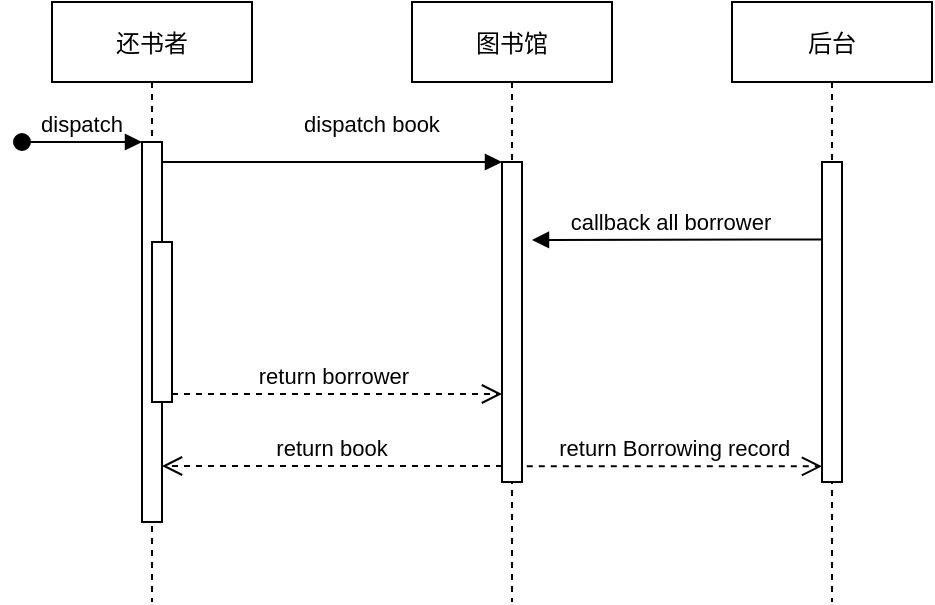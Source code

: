 <mxfile version="15.6.5" type="github">
  <diagram id="kgpKYQtTHZ0yAKxKKP6v" name="Page-1">
    <mxGraphModel dx="593" dy="313" grid="1" gridSize="10" guides="1" tooltips="1" connect="1" arrows="1" fold="1" page="1" pageScale="1" pageWidth="850" pageHeight="1100" math="0" shadow="0">
      <root>
        <mxCell id="0" />
        <mxCell id="1" parent="0" />
        <mxCell id="3nuBFxr9cyL0pnOWT2aG-1" value="还书者" style="shape=umlLifeline;perimeter=lifelinePerimeter;container=1;collapsible=0;recursiveResize=0;rounded=0;shadow=0;strokeWidth=1;fontColor=default;fillColor=default;strokeColor=default;" parent="1" vertex="1">
          <mxGeometry x="120" y="80" width="100" height="300" as="geometry" />
        </mxCell>
        <mxCell id="3nuBFxr9cyL0pnOWT2aG-2" value="" style="points=[];perimeter=orthogonalPerimeter;rounded=0;shadow=0;strokeWidth=1;fillColor=default;strokeColor=default;fontColor=default;" parent="3nuBFxr9cyL0pnOWT2aG-1" vertex="1">
          <mxGeometry x="45" y="70" width="10" height="190" as="geometry" />
        </mxCell>
        <mxCell id="3nuBFxr9cyL0pnOWT2aG-3" value="dispatch" style="verticalAlign=bottom;startArrow=oval;endArrow=block;startSize=8;shadow=0;strokeWidth=1;fillColor=default;strokeColor=default;fontColor=default;" parent="3nuBFxr9cyL0pnOWT2aG-1" target="3nuBFxr9cyL0pnOWT2aG-2" edge="1">
          <mxGeometry relative="1" as="geometry">
            <mxPoint x="-15" y="70" as="sourcePoint" />
          </mxGeometry>
        </mxCell>
        <mxCell id="3nuBFxr9cyL0pnOWT2aG-4" value="" style="points=[];perimeter=orthogonalPerimeter;rounded=0;shadow=0;strokeWidth=1;fillColor=default;strokeColor=default;fontColor=default;" parent="3nuBFxr9cyL0pnOWT2aG-1" vertex="1">
          <mxGeometry x="50" y="120" width="10" height="80" as="geometry" />
        </mxCell>
        <mxCell id="3nuBFxr9cyL0pnOWT2aG-5" value="图书馆" style="shape=umlLifeline;perimeter=lifelinePerimeter;container=1;collapsible=0;recursiveResize=0;rounded=0;shadow=0;strokeWidth=1;fillColor=default;strokeColor=default;fontColor=default;" parent="1" vertex="1">
          <mxGeometry x="300" y="80" width="100" height="300" as="geometry" />
        </mxCell>
        <mxCell id="3nuBFxr9cyL0pnOWT2aG-6" value="" style="points=[];perimeter=orthogonalPerimeter;rounded=0;shadow=0;strokeWidth=1;fillColor=default;strokeColor=default;fontColor=default;" parent="3nuBFxr9cyL0pnOWT2aG-5" vertex="1">
          <mxGeometry x="45" y="80" width="10" height="160" as="geometry" />
        </mxCell>
        <mxCell id="3nuBFxr9cyL0pnOWT2aG-7" value="return book" style="verticalAlign=bottom;endArrow=open;dashed=1;endSize=8;exitX=0;exitY=0.95;shadow=0;strokeWidth=1;fillColor=default;strokeColor=default;fontColor=default;labelBackgroundColor=default;" parent="1" source="3nuBFxr9cyL0pnOWT2aG-6" target="3nuBFxr9cyL0pnOWT2aG-2" edge="1">
          <mxGeometry relative="1" as="geometry">
            <mxPoint x="275" y="236" as="targetPoint" />
          </mxGeometry>
        </mxCell>
        <mxCell id="3nuBFxr9cyL0pnOWT2aG-8" value="dispatch book" style="verticalAlign=bottom;endArrow=block;entryX=0;entryY=0;shadow=0;strokeWidth=1;fillColor=default;strokeColor=default;fontColor=default;labelBackgroundColor=default;" parent="1" source="3nuBFxr9cyL0pnOWT2aG-2" target="3nuBFxr9cyL0pnOWT2aG-6" edge="1">
          <mxGeometry x="0.235" y="10" relative="1" as="geometry">
            <mxPoint x="275" y="160" as="sourcePoint" />
            <mxPoint as="offset" />
          </mxGeometry>
        </mxCell>
        <mxCell id="3nuBFxr9cyL0pnOWT2aG-9" value="callback all borrower  " style="verticalAlign=bottom;endArrow=block;shadow=0;strokeWidth=1;fillColor=default;strokeColor=default;fontColor=default;labelBackgroundColor=default;exitX=0.006;exitY=0.242;exitDx=0;exitDy=0;exitPerimeter=0;" parent="1" source="RB8-JFH6S0hvm1ZMsaKz-3" edge="1">
          <mxGeometry relative="1" as="geometry">
            <mxPoint x="240" y="200" as="sourcePoint" />
            <mxPoint x="360" y="199" as="targetPoint" />
          </mxGeometry>
        </mxCell>
        <mxCell id="3nuBFxr9cyL0pnOWT2aG-10" value="return borrower " style="verticalAlign=bottom;endArrow=open;dashed=1;endSize=8;exitX=1;exitY=0.95;shadow=0;strokeWidth=1;fillColor=default;strokeColor=default;fontColor=default;labelBackgroundColor=default;" parent="1" source="3nuBFxr9cyL0pnOWT2aG-4" target="3nuBFxr9cyL0pnOWT2aG-6" edge="1">
          <mxGeometry relative="1" as="geometry">
            <mxPoint x="240" y="257" as="targetPoint" />
          </mxGeometry>
        </mxCell>
        <mxCell id="RB8-JFH6S0hvm1ZMsaKz-2" value="后台" style="shape=umlLifeline;perimeter=lifelinePerimeter;container=1;collapsible=0;recursiveResize=0;rounded=0;shadow=0;strokeWidth=1;fillColor=default;strokeColor=default;fontColor=default;" vertex="1" parent="1">
          <mxGeometry x="460" y="80" width="100" height="300" as="geometry" />
        </mxCell>
        <mxCell id="RB8-JFH6S0hvm1ZMsaKz-3" value="" style="points=[];perimeter=orthogonalPerimeter;rounded=0;shadow=0;strokeWidth=1;fillColor=default;strokeColor=default;fontColor=default;" vertex="1" parent="RB8-JFH6S0hvm1ZMsaKz-2">
          <mxGeometry x="45" y="80" width="10" height="160" as="geometry" />
        </mxCell>
        <mxCell id="RB8-JFH6S0hvm1ZMsaKz-4" value="return Borrowing record" style="verticalAlign=bottom;endArrow=open;dashed=1;endSize=8;exitX=1.24;exitY=0.951;shadow=0;strokeWidth=1;fillColor=default;strokeColor=default;fontColor=default;labelBackgroundColor=default;exitDx=0;exitDy=0;exitPerimeter=0;" edge="1" parent="1" source="3nuBFxr9cyL0pnOWT2aG-6" target="RB8-JFH6S0hvm1ZMsaKz-3">
          <mxGeometry relative="1" as="geometry">
            <mxPoint x="185" y="322.0" as="targetPoint" />
            <mxPoint x="355" y="322.0" as="sourcePoint" />
          </mxGeometry>
        </mxCell>
      </root>
    </mxGraphModel>
  </diagram>
</mxfile>
